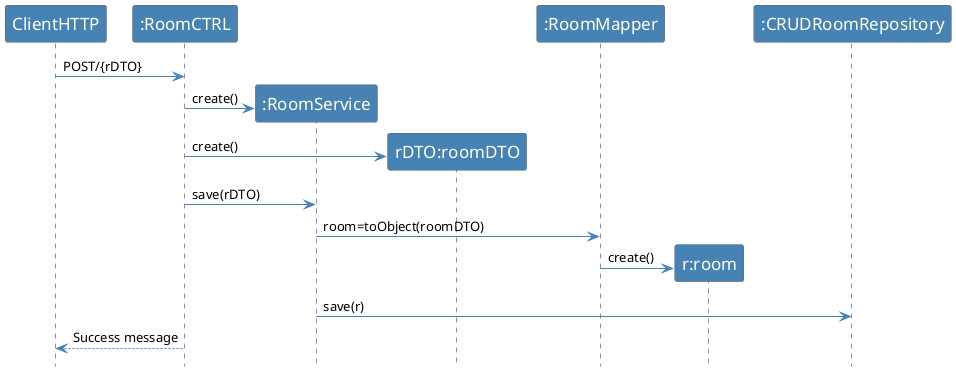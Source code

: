 @startuml
hidefootbox

skinparam sequence {
	ArrowColor SteelBlue
	LifeLineBorderColor MidnightBlue
	LifeLineBackgroundColor #A9DCDF

	ParticipantBorderColor Dimgray
	ParticipantBackgroundColor SteelBlue
	ParticipantFontName Calibri Bold
	ParticipantFontSize 17
	ParticipantFontColor Ivory

	ActorBackgroundColor SteelBlue
	ActorFontColor MidnightBlue
	ActorFontSize 17
	ActorFontName Aapex

}

skinparam note {
BorderColor SteelBlue
}


ClientHTTP -> ":RoomCTRL":  POST/{rDTO}
create ":RoomService"
":RoomCTRL" -> ":RoomService": create()


create "rDTO:roomDTO"
":RoomCTRL" -> "rDTO:roomDTO": create()
":RoomCTRL" -> ":RoomService": save(rDTO)
":RoomService" -> ":RoomMapper": room=toObject(roomDTO)
create "r:room"
":RoomMapper" -> "r:room": create()
":RoomService" -> ":CRUDRoomRepository": save(r)
ClientHTTP <-- ":RoomCTRL":  Success message




@enduml